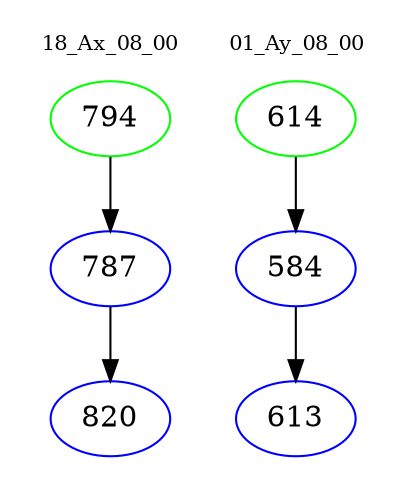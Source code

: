digraph{
subgraph cluster_0 {
color = white
label = "18_Ax_08_00";
fontsize=10;
T0_794 [label="794", color="green"]
T0_794 -> T0_787 [color="black"]
T0_787 [label="787", color="blue"]
T0_787 -> T0_820 [color="black"]
T0_820 [label="820", color="blue"]
}
subgraph cluster_1 {
color = white
label = "01_Ay_08_00";
fontsize=10;
T1_614 [label="614", color="green"]
T1_614 -> T1_584 [color="black"]
T1_584 [label="584", color="blue"]
T1_584 -> T1_613 [color="black"]
T1_613 [label="613", color="blue"]
}
}
